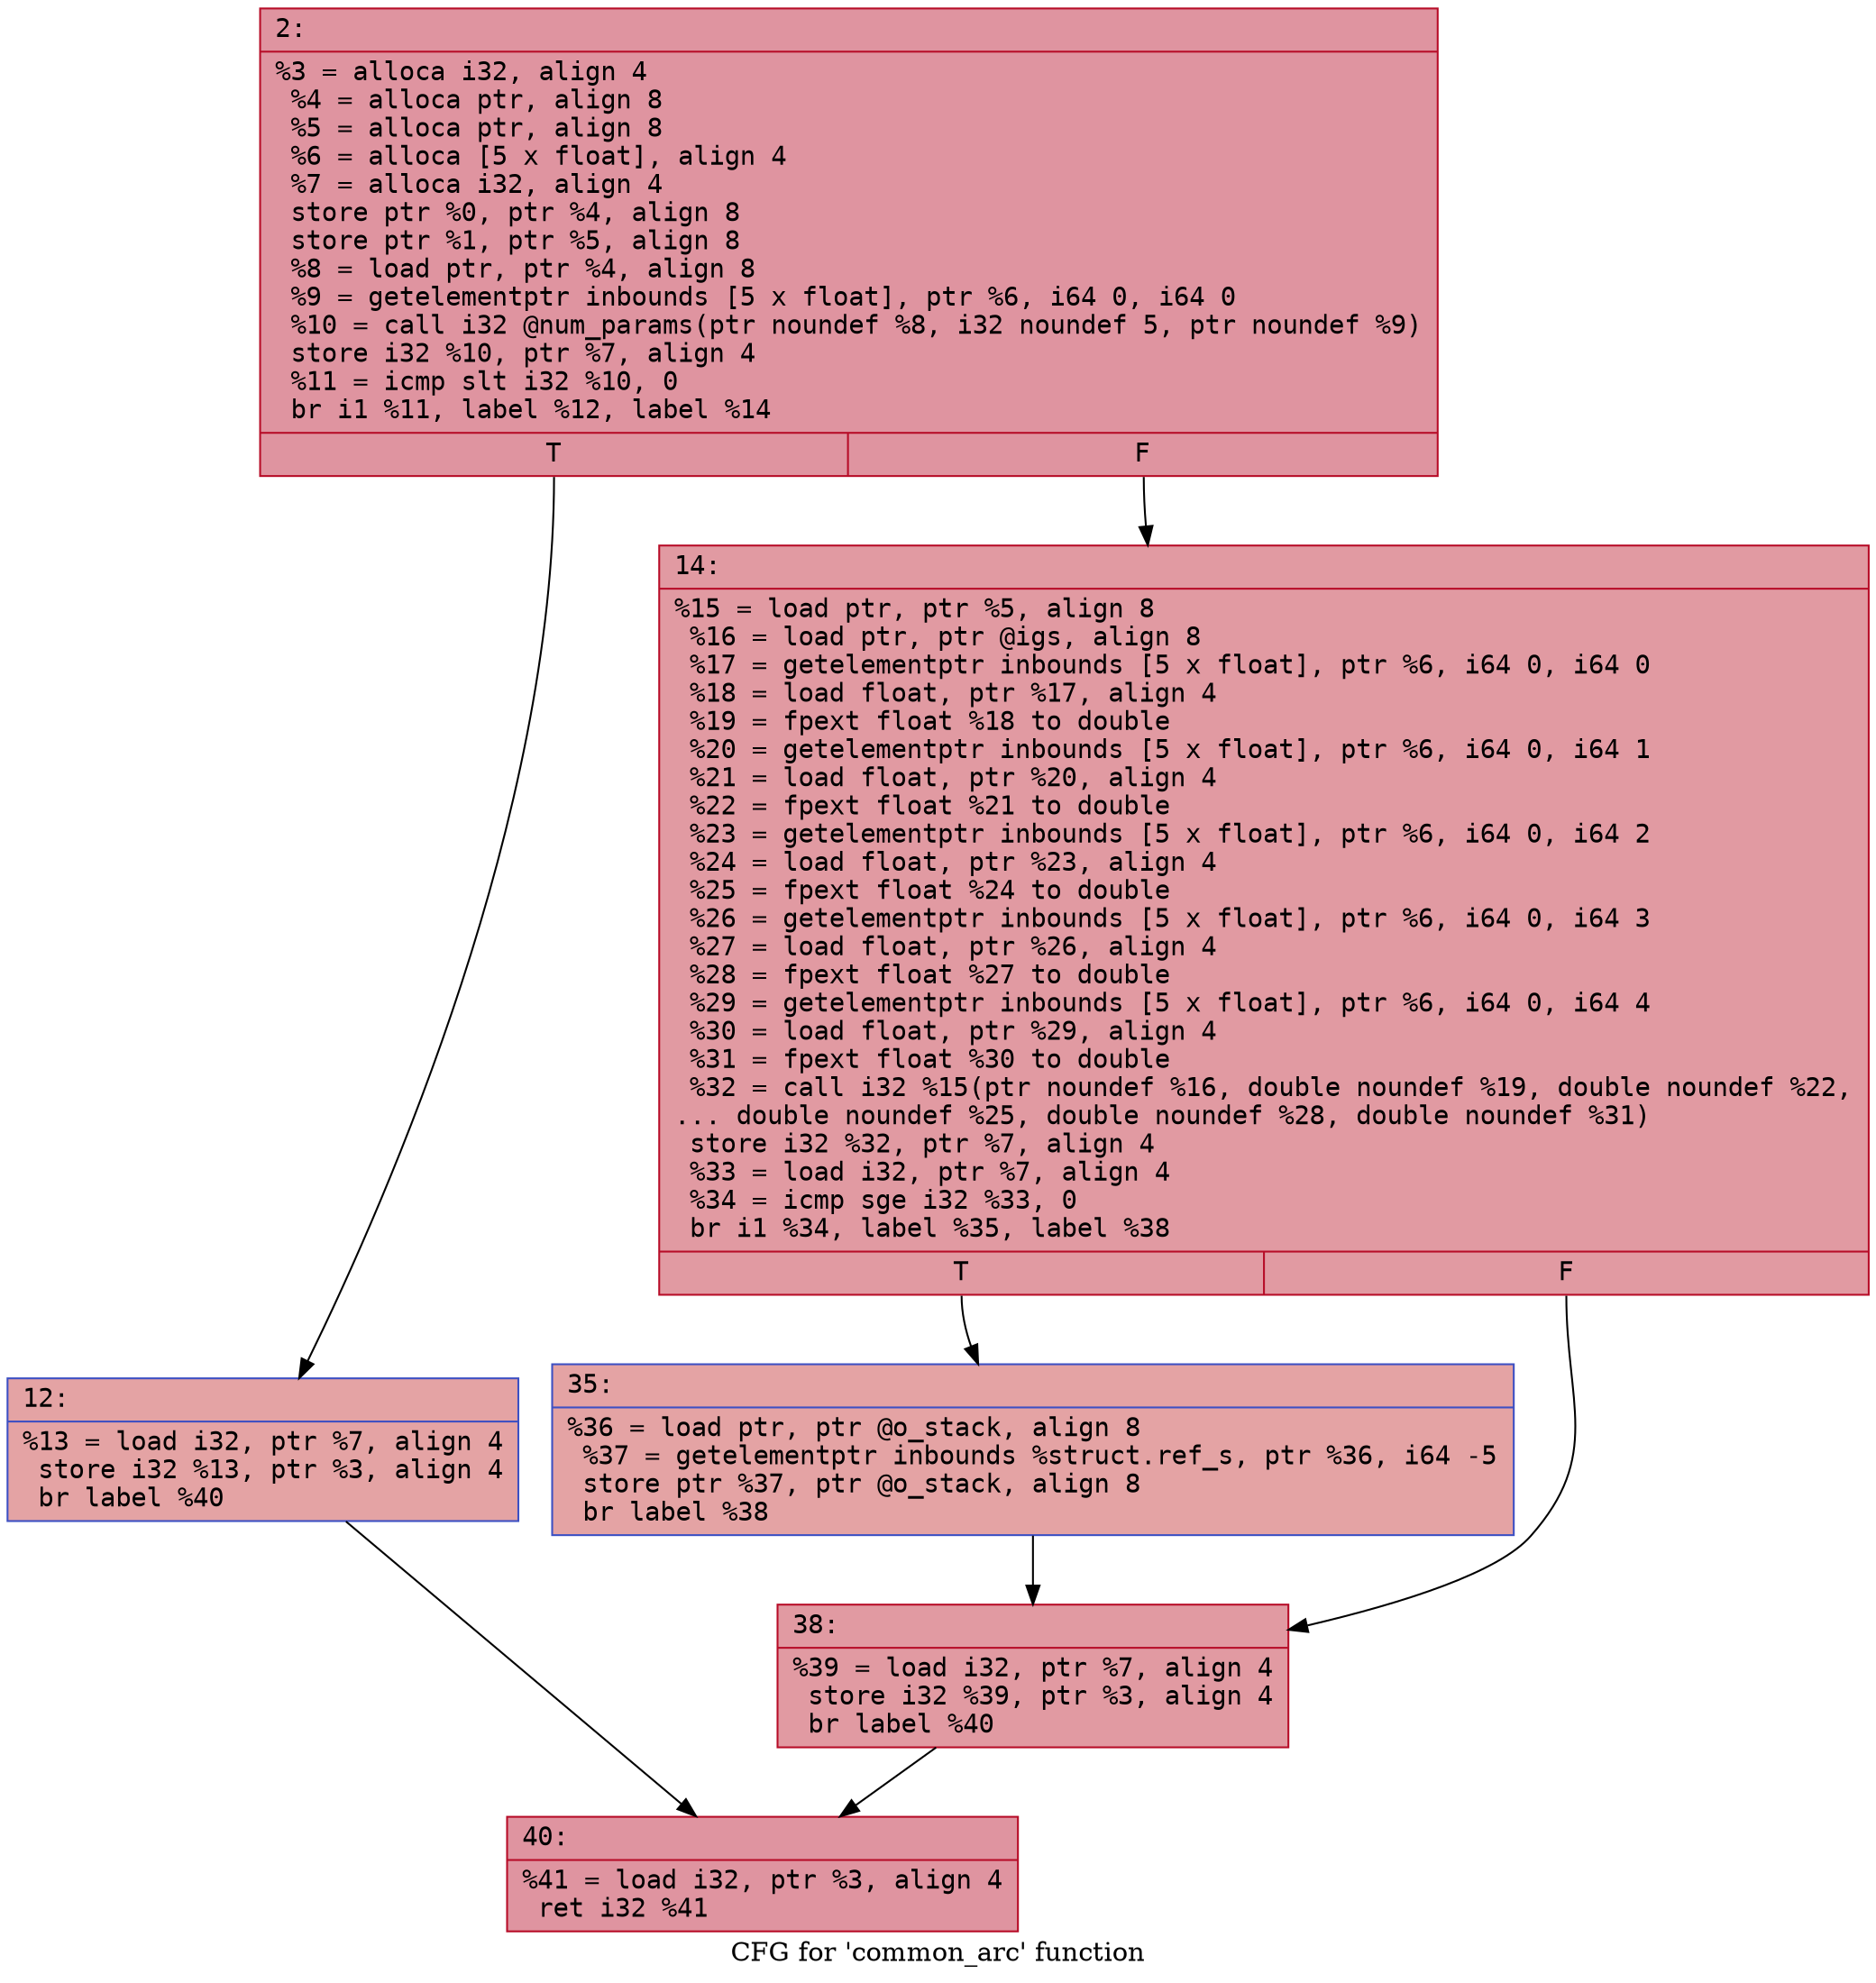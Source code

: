digraph "CFG for 'common_arc' function" {
	label="CFG for 'common_arc' function";

	Node0x600002d6a170 [shape=record,color="#b70d28ff", style=filled, fillcolor="#b70d2870" fontname="Courier",label="{2:\l|  %3 = alloca i32, align 4\l  %4 = alloca ptr, align 8\l  %5 = alloca ptr, align 8\l  %6 = alloca [5 x float], align 4\l  %7 = alloca i32, align 4\l  store ptr %0, ptr %4, align 8\l  store ptr %1, ptr %5, align 8\l  %8 = load ptr, ptr %4, align 8\l  %9 = getelementptr inbounds [5 x float], ptr %6, i64 0, i64 0\l  %10 = call i32 @num_params(ptr noundef %8, i32 noundef 5, ptr noundef %9)\l  store i32 %10, ptr %7, align 4\l  %11 = icmp slt i32 %10, 0\l  br i1 %11, label %12, label %14\l|{<s0>T|<s1>F}}"];
	Node0x600002d6a170:s0 -> Node0x600002d6a1c0[tooltip="2 -> 12\nProbability 37.50%" ];
	Node0x600002d6a170:s1 -> Node0x600002d6a210[tooltip="2 -> 14\nProbability 62.50%" ];
	Node0x600002d6a1c0 [shape=record,color="#3d50c3ff", style=filled, fillcolor="#c32e3170" fontname="Courier",label="{12:\l|  %13 = load i32, ptr %7, align 4\l  store i32 %13, ptr %3, align 4\l  br label %40\l}"];
	Node0x600002d6a1c0 -> Node0x600002d6a300[tooltip="12 -> 40\nProbability 100.00%" ];
	Node0x600002d6a210 [shape=record,color="#b70d28ff", style=filled, fillcolor="#bb1b2c70" fontname="Courier",label="{14:\l|  %15 = load ptr, ptr %5, align 8\l  %16 = load ptr, ptr @igs, align 8\l  %17 = getelementptr inbounds [5 x float], ptr %6, i64 0, i64 0\l  %18 = load float, ptr %17, align 4\l  %19 = fpext float %18 to double\l  %20 = getelementptr inbounds [5 x float], ptr %6, i64 0, i64 1\l  %21 = load float, ptr %20, align 4\l  %22 = fpext float %21 to double\l  %23 = getelementptr inbounds [5 x float], ptr %6, i64 0, i64 2\l  %24 = load float, ptr %23, align 4\l  %25 = fpext float %24 to double\l  %26 = getelementptr inbounds [5 x float], ptr %6, i64 0, i64 3\l  %27 = load float, ptr %26, align 4\l  %28 = fpext float %27 to double\l  %29 = getelementptr inbounds [5 x float], ptr %6, i64 0, i64 4\l  %30 = load float, ptr %29, align 4\l  %31 = fpext float %30 to double\l  %32 = call i32 %15(ptr noundef %16, double noundef %19, double noundef %22,\l... double noundef %25, double noundef %28, double noundef %31)\l  store i32 %32, ptr %7, align 4\l  %33 = load i32, ptr %7, align 4\l  %34 = icmp sge i32 %33, 0\l  br i1 %34, label %35, label %38\l|{<s0>T|<s1>F}}"];
	Node0x600002d6a210:s0 -> Node0x600002d6a260[tooltip="14 -> 35\nProbability 50.00%" ];
	Node0x600002d6a210:s1 -> Node0x600002d6a2b0[tooltip="14 -> 38\nProbability 50.00%" ];
	Node0x600002d6a260 [shape=record,color="#3d50c3ff", style=filled, fillcolor="#c32e3170" fontname="Courier",label="{35:\l|  %36 = load ptr, ptr @o_stack, align 8\l  %37 = getelementptr inbounds %struct.ref_s, ptr %36, i64 -5\l  store ptr %37, ptr @o_stack, align 8\l  br label %38\l}"];
	Node0x600002d6a260 -> Node0x600002d6a2b0[tooltip="35 -> 38\nProbability 100.00%" ];
	Node0x600002d6a2b0 [shape=record,color="#b70d28ff", style=filled, fillcolor="#bb1b2c70" fontname="Courier",label="{38:\l|  %39 = load i32, ptr %7, align 4\l  store i32 %39, ptr %3, align 4\l  br label %40\l}"];
	Node0x600002d6a2b0 -> Node0x600002d6a300[tooltip="38 -> 40\nProbability 100.00%" ];
	Node0x600002d6a300 [shape=record,color="#b70d28ff", style=filled, fillcolor="#b70d2870" fontname="Courier",label="{40:\l|  %41 = load i32, ptr %3, align 4\l  ret i32 %41\l}"];
}
